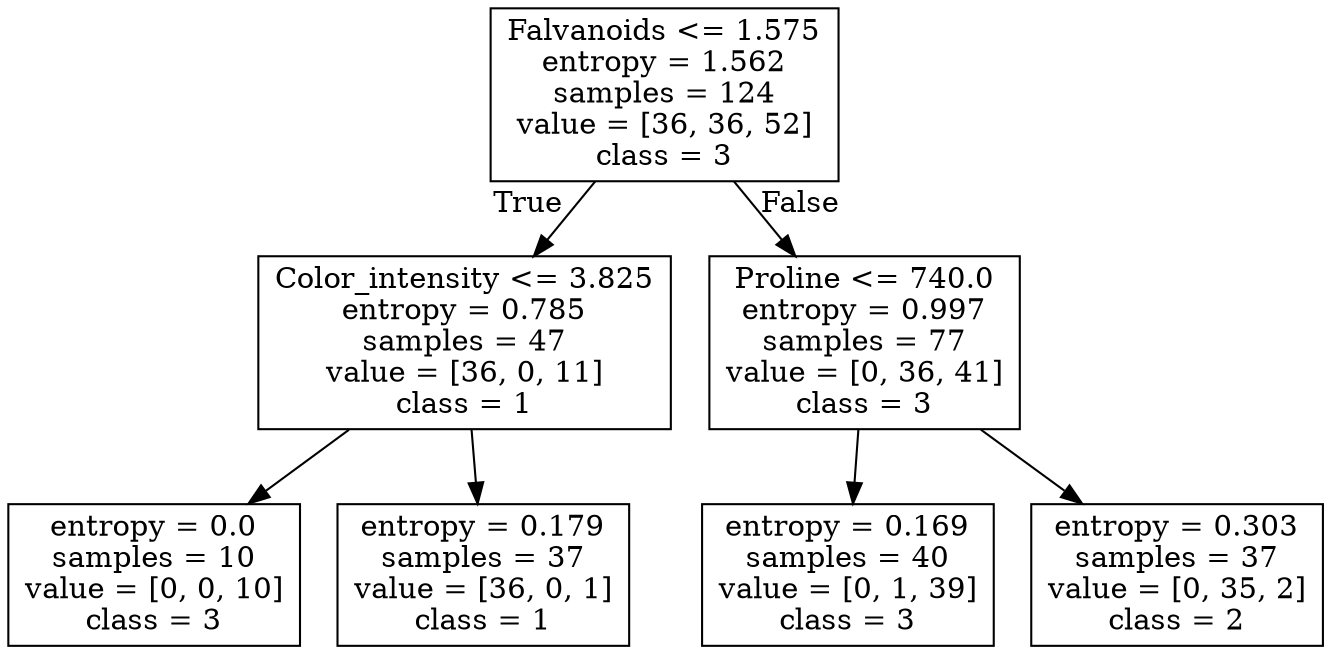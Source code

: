digraph Tree {
node [shape=box] ;
0 [label="Falvanoids <= 1.575\nentropy = 1.562\nsamples = 124\nvalue = [36, 36, 52]\nclass = 3"] ;
1 [label="Color_intensity <= 3.825\nentropy = 0.785\nsamples = 47\nvalue = [36, 0, 11]\nclass = 1"] ;
0 -> 1 [labeldistance=2.5, labelangle=45, headlabel="True"] ;
2 [label="entropy = 0.0\nsamples = 10\nvalue = [0, 0, 10]\nclass = 3"] ;
1 -> 2 ;
3 [label="entropy = 0.179\nsamples = 37\nvalue = [36, 0, 1]\nclass = 1"] ;
1 -> 3 ;
4 [label="Proline <= 740.0\nentropy = 0.997\nsamples = 77\nvalue = [0, 36, 41]\nclass = 3"] ;
0 -> 4 [labeldistance=2.5, labelangle=-45, headlabel="False"] ;
5 [label="entropy = 0.169\nsamples = 40\nvalue = [0, 1, 39]\nclass = 3"] ;
4 -> 5 ;
6 [label="entropy = 0.303\nsamples = 37\nvalue = [0, 35, 2]\nclass = 2"] ;
4 -> 6 ;
}